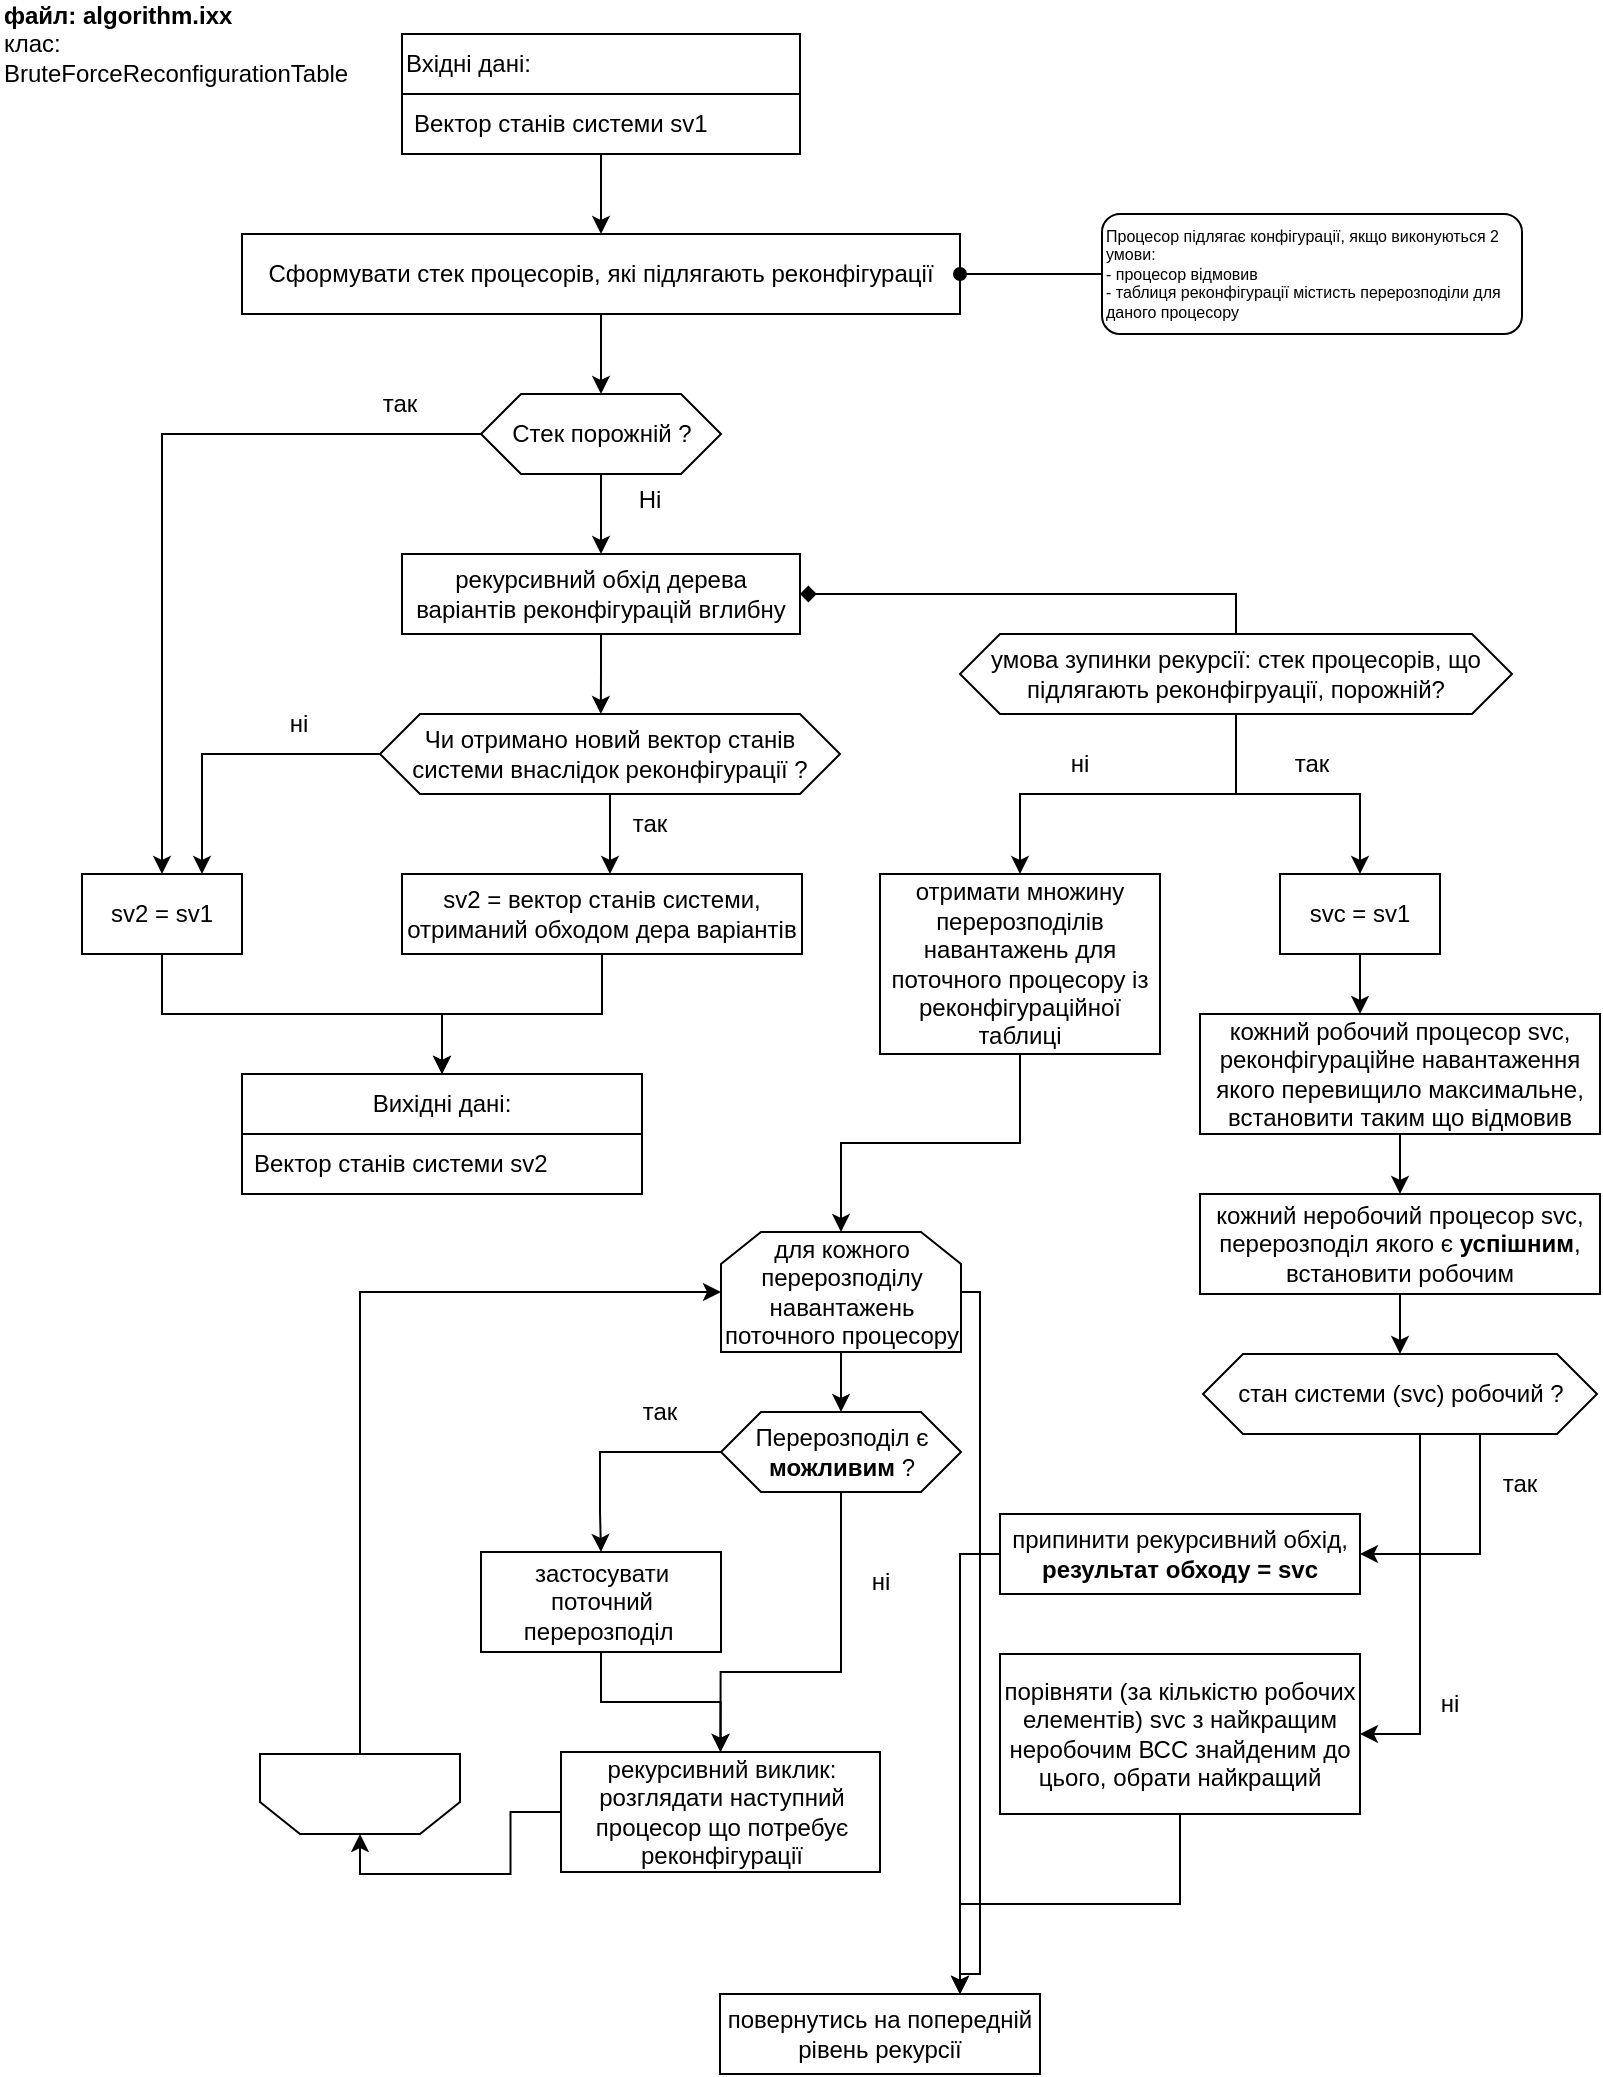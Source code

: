 <mxfile version="25.0.2">
  <diagram id="C5RBs43oDa-KdzZeNtuy" name="Page-1">
    <mxGraphModel dx="957" dy="546" grid="1" gridSize="10" guides="1" tooltips="1" connect="1" arrows="1" fold="1" page="1" pageScale="1" pageWidth="827" pageHeight="1169" math="0" shadow="0">
      <root>
        <mxCell id="WIyWlLk6GJQsqaUBKTNV-0" />
        <mxCell id="WIyWlLk6GJQsqaUBKTNV-1" parent="WIyWlLk6GJQsqaUBKTNV-0" />
        <mxCell id="6Jywi8Flgo9X5tOf_dYk-5" value="файл: algorithm.ixx&lt;div&gt;&lt;span style=&quot;font-weight: normal;&quot;&gt;клас: BruteForceReconfigurationTable&lt;/span&gt;&lt;/div&gt;" style="text;html=1;align=left;verticalAlign=middle;whiteSpace=wrap;rounded=0;fontStyle=1" parent="WIyWlLk6GJQsqaUBKTNV-1" vertex="1">
          <mxGeometry y="10" width="190" height="30" as="geometry" />
        </mxCell>
        <mxCell id="6Jywi8Flgo9X5tOf_dYk-52" style="edgeStyle=orthogonalEdgeStyle;rounded=0;orthogonalLoop=1;jettySize=auto;html=1;entryX=0.5;entryY=0;entryDx=0;entryDy=0;" parent="WIyWlLk6GJQsqaUBKTNV-1" source="6Jywi8Flgo9X5tOf_dYk-7" target="6Jywi8Flgo9X5tOf_dYk-29" edge="1">
          <mxGeometry relative="1" as="geometry" />
        </mxCell>
        <mxCell id="6Jywi8Flgo9X5tOf_dYk-7" value="Сформувати стек процесорів, які підлягають реконфігурації" style="rounded=0;whiteSpace=wrap;html=1;" parent="WIyWlLk6GJQsqaUBKTNV-1" vertex="1">
          <mxGeometry x="121" y="120" width="359" height="40" as="geometry" />
        </mxCell>
        <mxCell id="6Jywi8Flgo9X5tOf_dYk-10" value="Процесор підлягає конфігурації, якщо виконуються 2 умови:&lt;br&gt;&lt;div&gt;- процесор відмовив&lt;/div&gt;&lt;div&gt;- таблиця реконфігурації містисть перерозподіли для даного процесору&lt;/div&gt;" style="rounded=1;whiteSpace=wrap;html=1;fontSize=8;align=left;" parent="WIyWlLk6GJQsqaUBKTNV-1" vertex="1">
          <mxGeometry x="551" y="110" width="210" height="60" as="geometry" />
        </mxCell>
        <mxCell id="6Jywi8Flgo9X5tOf_dYk-12" style="edgeStyle=orthogonalEdgeStyle;rounded=0;orthogonalLoop=1;jettySize=auto;html=1;entryX=1;entryY=0.5;entryDx=0;entryDy=0;endArrow=oval;endFill=1;" parent="WIyWlLk6GJQsqaUBKTNV-1" source="6Jywi8Flgo9X5tOf_dYk-10" target="6Jywi8Flgo9X5tOf_dYk-7" edge="1">
          <mxGeometry relative="1" as="geometry" />
        </mxCell>
        <mxCell id="6Jywi8Flgo9X5tOf_dYk-19" style="edgeStyle=orthogonalEdgeStyle;rounded=0;orthogonalLoop=1;jettySize=auto;html=1;entryX=0.5;entryY=0;entryDx=0;entryDy=0;exitX=0;exitY=0.5;exitDx=0;exitDy=0;" parent="WIyWlLk6GJQsqaUBKTNV-1" source="6Jywi8Flgo9X5tOf_dYk-29" target="6Jywi8Flgo9X5tOf_dYk-18" edge="1">
          <mxGeometry relative="1" as="geometry">
            <mxPoint x="213" y="220" as="sourcePoint" />
          </mxGeometry>
        </mxCell>
        <mxCell id="6Jywi8Flgo9X5tOf_dYk-58" style="edgeStyle=orthogonalEdgeStyle;rounded=0;orthogonalLoop=1;jettySize=auto;html=1;entryX=0.5;entryY=0;entryDx=0;entryDy=0;" parent="WIyWlLk6GJQsqaUBKTNV-1" source="6Jywi8Flgo9X5tOf_dYk-18" target="6Jywi8Flgo9X5tOf_dYk-53" edge="1">
          <mxGeometry relative="1" as="geometry" />
        </mxCell>
        <mxCell id="6Jywi8Flgo9X5tOf_dYk-18" value="sv2 = sv1" style="rounded=0;whiteSpace=wrap;html=1;" parent="WIyWlLk6GJQsqaUBKTNV-1" vertex="1">
          <mxGeometry x="41" y="440" width="80" height="40" as="geometry" />
        </mxCell>
        <mxCell id="6Jywi8Flgo9X5tOf_dYk-20" value="так" style="text;html=1;align=center;verticalAlign=middle;whiteSpace=wrap;rounded=0;" parent="WIyWlLk6GJQsqaUBKTNV-1" vertex="1">
          <mxGeometry x="170" y="190" width="60" height="30" as="geometry" />
        </mxCell>
        <mxCell id="6Jywi8Flgo9X5tOf_dYk-21" value="рекурсивний обхід дерева варіантів реконфігурацій вглибну" style="rounded=0;whiteSpace=wrap;html=1;" parent="WIyWlLk6GJQsqaUBKTNV-1" vertex="1">
          <mxGeometry x="201" y="280" width="199" height="40" as="geometry" />
        </mxCell>
        <mxCell id="6Jywi8Flgo9X5tOf_dYk-23" value="Ні" style="text;html=1;align=center;verticalAlign=middle;whiteSpace=wrap;rounded=0;" parent="WIyWlLk6GJQsqaUBKTNV-1" vertex="1">
          <mxGeometry x="310" y="240" width="30" height="25" as="geometry" />
        </mxCell>
        <mxCell id="6Jywi8Flgo9X5tOf_dYk-33" style="edgeStyle=orthogonalEdgeStyle;rounded=0;orthogonalLoop=1;jettySize=auto;html=1;entryX=0.75;entryY=0;entryDx=0;entryDy=0;" parent="WIyWlLk6GJQsqaUBKTNV-1" source="6Jywi8Flgo9X5tOf_dYk-27" target="6Jywi8Flgo9X5tOf_dYk-18" edge="1">
          <mxGeometry relative="1" as="geometry" />
        </mxCell>
        <mxCell id="6Jywi8Flgo9X5tOf_dYk-27" value="Чи отримано новий вектор станів системи внаслідок реконфігурації ?" style="shape=hexagon;perimeter=hexagonPerimeter2;whiteSpace=wrap;html=1;fixedSize=1;" parent="WIyWlLk6GJQsqaUBKTNV-1" vertex="1">
          <mxGeometry x="190" y="360" width="230" height="40" as="geometry" />
        </mxCell>
        <mxCell id="6Jywi8Flgo9X5tOf_dYk-30" style="edgeStyle=orthogonalEdgeStyle;rounded=0;orthogonalLoop=1;jettySize=auto;html=1;entryX=0.5;entryY=0;entryDx=0;entryDy=0;" parent="WIyWlLk6GJQsqaUBKTNV-1" source="6Jywi8Flgo9X5tOf_dYk-29" target="6Jywi8Flgo9X5tOf_dYk-21" edge="1">
          <mxGeometry relative="1" as="geometry" />
        </mxCell>
        <mxCell id="6Jywi8Flgo9X5tOf_dYk-29" value="Стек порожній ?" style="shape=hexagon;perimeter=hexagonPerimeter2;whiteSpace=wrap;html=1;fixedSize=1;" parent="WIyWlLk6GJQsqaUBKTNV-1" vertex="1">
          <mxGeometry x="240.5" y="200" width="120" height="40" as="geometry" />
        </mxCell>
        <mxCell id="6Jywi8Flgo9X5tOf_dYk-57" style="edgeStyle=orthogonalEdgeStyle;rounded=0;orthogonalLoop=1;jettySize=auto;html=1;entryX=0.5;entryY=0;entryDx=0;entryDy=0;" parent="WIyWlLk6GJQsqaUBKTNV-1" source="6Jywi8Flgo9X5tOf_dYk-31" target="6Jywi8Flgo9X5tOf_dYk-53" edge="1">
          <mxGeometry relative="1" as="geometry" />
        </mxCell>
        <mxCell id="6Jywi8Flgo9X5tOf_dYk-31" value="sv2 = вектор станів системи, отриманий обходом дера варіантів" style="rounded=0;whiteSpace=wrap;html=1;" parent="WIyWlLk6GJQsqaUBKTNV-1" vertex="1">
          <mxGeometry x="201" y="440" width="200" height="40" as="geometry" />
        </mxCell>
        <mxCell id="6Jywi8Flgo9X5tOf_dYk-34" value="ні" style="text;html=1;align=center;verticalAlign=middle;whiteSpace=wrap;rounded=0;" parent="WIyWlLk6GJQsqaUBKTNV-1" vertex="1">
          <mxGeometry x="130" y="350" width="39" height="30" as="geometry" />
        </mxCell>
        <mxCell id="6Jywi8Flgo9X5tOf_dYk-38" value="так" style="text;html=1;align=center;verticalAlign=middle;whiteSpace=wrap;rounded=0;" parent="WIyWlLk6GJQsqaUBKTNV-1" vertex="1">
          <mxGeometry x="305" y="400" width="40" height="30" as="geometry" />
        </mxCell>
        <mxCell id="6Jywi8Flgo9X5tOf_dYk-41" style="edgeStyle=orthogonalEdgeStyle;rounded=0;orthogonalLoop=1;jettySize=auto;html=1;entryX=0.48;entryY=0;entryDx=0;entryDy=0;entryPerimeter=0;" parent="WIyWlLk6GJQsqaUBKTNV-1" source="6Jywi8Flgo9X5tOf_dYk-21" target="6Jywi8Flgo9X5tOf_dYk-27" edge="1">
          <mxGeometry relative="1" as="geometry" />
        </mxCell>
        <mxCell id="6Jywi8Flgo9X5tOf_dYk-42" style="edgeStyle=orthogonalEdgeStyle;rounded=0;orthogonalLoop=1;jettySize=auto;html=1;entryX=0.52;entryY=0;entryDx=0;entryDy=0;entryPerimeter=0;" parent="WIyWlLk6GJQsqaUBKTNV-1" source="6Jywi8Flgo9X5tOf_dYk-27" target="6Jywi8Flgo9X5tOf_dYk-31" edge="1">
          <mxGeometry relative="1" as="geometry" />
        </mxCell>
        <mxCell id="6Jywi8Flgo9X5tOf_dYk-51" style="edgeStyle=orthogonalEdgeStyle;rounded=0;orthogonalLoop=1;jettySize=auto;html=1;entryX=0.5;entryY=0;entryDx=0;entryDy=0;" parent="WIyWlLk6GJQsqaUBKTNV-1" source="6Jywi8Flgo9X5tOf_dYk-43" target="6Jywi8Flgo9X5tOf_dYk-7" edge="1">
          <mxGeometry relative="1" as="geometry" />
        </mxCell>
        <mxCell id="6Jywi8Flgo9X5tOf_dYk-43" value="Вхідні дані:" style="swimlane;fontStyle=0;childLayout=stackLayout;horizontal=1;startSize=30;horizontalStack=0;resizeParent=1;resizeParentMax=0;resizeLast=0;collapsible=1;marginBottom=0;whiteSpace=wrap;html=1;align=left;" parent="WIyWlLk6GJQsqaUBKTNV-1" vertex="1">
          <mxGeometry x="201" y="20" width="199" height="60" as="geometry" />
        </mxCell>
        <mxCell id="6Jywi8Flgo9X5tOf_dYk-44" value="&lt;span style=&quot;text-align: center;&quot;&gt;Вектор станів системи sv1&lt;/span&gt;" style="text;strokeColor=none;fillColor=none;align=left;verticalAlign=middle;spacingLeft=4;spacingRight=4;overflow=hidden;points=[[0,0.5],[1,0.5]];portConstraint=eastwest;rotatable=0;whiteSpace=wrap;html=1;" parent="6Jywi8Flgo9X5tOf_dYk-43" vertex="1">
          <mxGeometry y="30" width="199" height="30" as="geometry" />
        </mxCell>
        <mxCell id="6Jywi8Flgo9X5tOf_dYk-53" value="Вихідні дані:" style="swimlane;fontStyle=0;childLayout=stackLayout;horizontal=1;startSize=30;horizontalStack=0;resizeParent=1;resizeParentMax=0;resizeLast=0;collapsible=1;marginBottom=0;whiteSpace=wrap;html=1;" parent="WIyWlLk6GJQsqaUBKTNV-1" vertex="1">
          <mxGeometry x="121" y="540" width="200" height="60" as="geometry" />
        </mxCell>
        <mxCell id="6Jywi8Flgo9X5tOf_dYk-54" value="Вектор станів системи sv2" style="text;strokeColor=none;fillColor=none;align=left;verticalAlign=middle;spacingLeft=4;spacingRight=4;overflow=hidden;points=[[0,0.5],[1,0.5]];portConstraint=eastwest;rotatable=0;whiteSpace=wrap;html=1;" parent="6Jywi8Flgo9X5tOf_dYk-53" vertex="1">
          <mxGeometry y="30" width="200" height="30" as="geometry" />
        </mxCell>
        <mxCell id="6Jywi8Flgo9X5tOf_dYk-59" value="svс = sv1" style="rounded=0;whiteSpace=wrap;html=1;" parent="WIyWlLk6GJQsqaUBKTNV-1" vertex="1">
          <mxGeometry x="640" y="440" width="80" height="40" as="geometry" />
        </mxCell>
        <mxCell id="6Jywi8Flgo9X5tOf_dYk-62" style="edgeStyle=orthogonalEdgeStyle;rounded=0;orthogonalLoop=1;jettySize=auto;html=1;entryX=1;entryY=0.5;entryDx=0;entryDy=0;endArrow=diamond;endFill=1;" parent="WIyWlLk6GJQsqaUBKTNV-1" source="6Jywi8Flgo9X5tOf_dYk-60" target="6Jywi8Flgo9X5tOf_dYk-21" edge="1">
          <mxGeometry relative="1" as="geometry">
            <Array as="points">
              <mxPoint x="618" y="300" />
            </Array>
          </mxGeometry>
        </mxCell>
        <mxCell id="6Jywi8Flgo9X5tOf_dYk-63" style="edgeStyle=orthogonalEdgeStyle;rounded=0;orthogonalLoop=1;jettySize=auto;html=1;entryX=0.5;entryY=0;entryDx=0;entryDy=0;" parent="WIyWlLk6GJQsqaUBKTNV-1" source="6Jywi8Flgo9X5tOf_dYk-60" target="6Jywi8Flgo9X5tOf_dYk-59" edge="1">
          <mxGeometry relative="1" as="geometry" />
        </mxCell>
        <mxCell id="6Jywi8Flgo9X5tOf_dYk-83" style="edgeStyle=orthogonalEdgeStyle;rounded=0;orthogonalLoop=1;jettySize=auto;html=1;entryX=0.5;entryY=0;entryDx=0;entryDy=0;" parent="WIyWlLk6GJQsqaUBKTNV-1" source="6Jywi8Flgo9X5tOf_dYk-60" target="6Jywi8Flgo9X5tOf_dYk-82" edge="1">
          <mxGeometry relative="1" as="geometry" />
        </mxCell>
        <mxCell id="6Jywi8Flgo9X5tOf_dYk-60" value="умова зупинки рекурсії: стек процесорів, що підлягають реконфігруації, порожній?" style="shape=hexagon;perimeter=hexagonPerimeter2;whiteSpace=wrap;html=1;fixedSize=1;" parent="WIyWlLk6GJQsqaUBKTNV-1" vertex="1">
          <mxGeometry x="480" y="320" width="276" height="40" as="geometry" />
        </mxCell>
        <mxCell id="6Jywi8Flgo9X5tOf_dYk-64" value="так" style="text;html=1;align=center;verticalAlign=middle;whiteSpace=wrap;rounded=0;" parent="WIyWlLk6GJQsqaUBKTNV-1" vertex="1">
          <mxGeometry x="626" y="370" width="60" height="30" as="geometry" />
        </mxCell>
        <mxCell id="6Jywi8Flgo9X5tOf_dYk-70" style="edgeStyle=orthogonalEdgeStyle;rounded=0;orthogonalLoop=1;jettySize=auto;html=1;entryX=0.5;entryY=0;entryDx=0;entryDy=0;" parent="WIyWlLk6GJQsqaUBKTNV-1" source="6Jywi8Flgo9X5tOf_dYk-65" target="6Jywi8Flgo9X5tOf_dYk-69" edge="1">
          <mxGeometry relative="1" as="geometry" />
        </mxCell>
        <mxCell id="6Jywi8Flgo9X5tOf_dYk-65" value="кожний робочий процесор svc, реконфігураційне навантаження якого перевищило максимальне, встановити таким що відмовив" style="rounded=0;whiteSpace=wrap;html=1;" parent="WIyWlLk6GJQsqaUBKTNV-1" vertex="1">
          <mxGeometry x="600" y="510" width="200" height="60" as="geometry" />
        </mxCell>
        <mxCell id="6Jywi8Flgo9X5tOf_dYk-68" style="edgeStyle=orthogonalEdgeStyle;rounded=0;orthogonalLoop=1;jettySize=auto;html=1;entryX=0.4;entryY=0;entryDx=0;entryDy=0;entryPerimeter=0;" parent="WIyWlLk6GJQsqaUBKTNV-1" source="6Jywi8Flgo9X5tOf_dYk-59" target="6Jywi8Flgo9X5tOf_dYk-65" edge="1">
          <mxGeometry relative="1" as="geometry" />
        </mxCell>
        <mxCell id="6Jywi8Flgo9X5tOf_dYk-72" style="edgeStyle=orthogonalEdgeStyle;rounded=0;orthogonalLoop=1;jettySize=auto;html=1;entryX=0.5;entryY=0;entryDx=0;entryDy=0;" parent="WIyWlLk6GJQsqaUBKTNV-1" source="6Jywi8Flgo9X5tOf_dYk-69" target="6Jywi8Flgo9X5tOf_dYk-71" edge="1">
          <mxGeometry relative="1" as="geometry" />
        </mxCell>
        <mxCell id="6Jywi8Flgo9X5tOf_dYk-69" value="кожний неробочий процесор svc, перерозподіл якого є &lt;b&gt;успішним&lt;/b&gt;, встановити робочим" style="rounded=0;whiteSpace=wrap;html=1;" parent="WIyWlLk6GJQsqaUBKTNV-1" vertex="1">
          <mxGeometry x="600" y="600" width="200" height="50" as="geometry" />
        </mxCell>
        <mxCell id="6Jywi8Flgo9X5tOf_dYk-75" style="edgeStyle=orthogonalEdgeStyle;rounded=0;orthogonalLoop=1;jettySize=auto;html=1;entryX=1;entryY=0.5;entryDx=0;entryDy=0;" parent="WIyWlLk6GJQsqaUBKTNV-1" source="6Jywi8Flgo9X5tOf_dYk-71" target="6Jywi8Flgo9X5tOf_dYk-73" edge="1">
          <mxGeometry relative="1" as="geometry">
            <Array as="points">
              <mxPoint x="710" y="870" />
            </Array>
          </mxGeometry>
        </mxCell>
        <mxCell id="6Jywi8Flgo9X5tOf_dYk-81" style="edgeStyle=orthogonalEdgeStyle;rounded=0;orthogonalLoop=1;jettySize=auto;html=1;entryX=1;entryY=0.5;entryDx=0;entryDy=0;" parent="WIyWlLk6GJQsqaUBKTNV-1" source="6Jywi8Flgo9X5tOf_dYk-71" target="6Jywi8Flgo9X5tOf_dYk-77" edge="1">
          <mxGeometry relative="1" as="geometry">
            <Array as="points">
              <mxPoint x="740" y="780" />
            </Array>
          </mxGeometry>
        </mxCell>
        <mxCell id="6Jywi8Flgo9X5tOf_dYk-71" value="стан системи (svc) робочий ?" style="shape=hexagon;perimeter=hexagonPerimeter2;whiteSpace=wrap;html=1;fixedSize=1;" parent="WIyWlLk6GJQsqaUBKTNV-1" vertex="1">
          <mxGeometry x="601.5" y="680" width="197" height="40" as="geometry" />
        </mxCell>
        <mxCell id="c65S1tqOYqmgUCvtmN8_-1" style="edgeStyle=orthogonalEdgeStyle;rounded=0;orthogonalLoop=1;jettySize=auto;html=1;entryX=0.75;entryY=0;entryDx=0;entryDy=0;" parent="WIyWlLk6GJQsqaUBKTNV-1" source="6Jywi8Flgo9X5tOf_dYk-73" target="c65S1tqOYqmgUCvtmN8_-0" edge="1">
          <mxGeometry relative="1" as="geometry" />
        </mxCell>
        <mxCell id="6Jywi8Flgo9X5tOf_dYk-73" value="порівняти (за кількістю робочих елементів) svc з найкращим неробочим ВСС знайденим до цього, обрати найкращий" style="rounded=0;whiteSpace=wrap;html=1;" parent="WIyWlLk6GJQsqaUBKTNV-1" vertex="1">
          <mxGeometry x="500" y="830" width="180" height="80" as="geometry" />
        </mxCell>
        <mxCell id="6Jywi8Flgo9X5tOf_dYk-76" value="ні" style="text;html=1;align=center;verticalAlign=middle;whiteSpace=wrap;rounded=0;" parent="WIyWlLk6GJQsqaUBKTNV-1" vertex="1">
          <mxGeometry x="710" y="840" width="30" height="30" as="geometry" />
        </mxCell>
        <mxCell id="c65S1tqOYqmgUCvtmN8_-2" style="edgeStyle=orthogonalEdgeStyle;rounded=0;orthogonalLoop=1;jettySize=auto;html=1;entryX=0.75;entryY=0;entryDx=0;entryDy=0;" parent="WIyWlLk6GJQsqaUBKTNV-1" source="6Jywi8Flgo9X5tOf_dYk-77" target="c65S1tqOYqmgUCvtmN8_-0" edge="1">
          <mxGeometry relative="1" as="geometry">
            <Array as="points">
              <mxPoint x="480" y="780" />
            </Array>
          </mxGeometry>
        </mxCell>
        <mxCell id="6Jywi8Flgo9X5tOf_dYk-77" value="припинити рекурсивний обхід, &lt;b&gt;результат обходу = svc&lt;/b&gt;" style="rounded=0;whiteSpace=wrap;html=1;" parent="WIyWlLk6GJQsqaUBKTNV-1" vertex="1">
          <mxGeometry x="500" y="760" width="180" height="40" as="geometry" />
        </mxCell>
        <mxCell id="6Jywi8Flgo9X5tOf_dYk-80" value="так" style="text;html=1;align=center;verticalAlign=middle;whiteSpace=wrap;rounded=0;" parent="WIyWlLk6GJQsqaUBKTNV-1" vertex="1">
          <mxGeometry x="740" y="730" width="40" height="30" as="geometry" />
        </mxCell>
        <mxCell id="6Jywi8Flgo9X5tOf_dYk-86" style="edgeStyle=orthogonalEdgeStyle;rounded=0;orthogonalLoop=1;jettySize=auto;html=1;entryX=0.5;entryY=0;entryDx=0;entryDy=0;" parent="WIyWlLk6GJQsqaUBKTNV-1" source="6Jywi8Flgo9X5tOf_dYk-82" target="6Jywi8Flgo9X5tOf_dYk-85" edge="1">
          <mxGeometry relative="1" as="geometry" />
        </mxCell>
        <mxCell id="6Jywi8Flgo9X5tOf_dYk-82" value="отримати множину перерозподілів навантажень для поточного процесору із реконфігураційної таблиці" style="rounded=0;whiteSpace=wrap;html=1;" parent="WIyWlLk6GJQsqaUBKTNV-1" vertex="1">
          <mxGeometry x="440" y="440" width="140" height="90" as="geometry" />
        </mxCell>
        <mxCell id="6Jywi8Flgo9X5tOf_dYk-84" value="ні" style="text;html=1;align=center;verticalAlign=middle;whiteSpace=wrap;rounded=0;" parent="WIyWlLk6GJQsqaUBKTNV-1" vertex="1">
          <mxGeometry x="510" y="370" width="60" height="30" as="geometry" />
        </mxCell>
        <mxCell id="6Jywi8Flgo9X5tOf_dYk-90" style="edgeStyle=orthogonalEdgeStyle;rounded=0;orthogonalLoop=1;jettySize=auto;html=1;entryX=0.5;entryY=0;entryDx=0;entryDy=0;" parent="WIyWlLk6GJQsqaUBKTNV-1" source="6Jywi8Flgo9X5tOf_dYk-85" target="6Jywi8Flgo9X5tOf_dYk-88" edge="1">
          <mxGeometry relative="1" as="geometry" />
        </mxCell>
        <mxCell id="c65S1tqOYqmgUCvtmN8_-3" style="edgeStyle=orthogonalEdgeStyle;rounded=0;orthogonalLoop=1;jettySize=auto;html=1;exitX=1;exitY=0.5;exitDx=0;exitDy=0;entryX=0.75;entryY=0;entryDx=0;entryDy=0;" parent="WIyWlLk6GJQsqaUBKTNV-1" source="6Jywi8Flgo9X5tOf_dYk-85" target="c65S1tqOYqmgUCvtmN8_-0" edge="1">
          <mxGeometry relative="1" as="geometry">
            <mxPoint x="500" y="650" as="sourcePoint" />
            <mxPoint x="510" y="990" as="targetPoint" />
            <Array as="points">
              <mxPoint x="490" y="649" />
              <mxPoint x="490" y="990" />
              <mxPoint x="480" y="990" />
            </Array>
          </mxGeometry>
        </mxCell>
        <mxCell id="6Jywi8Flgo9X5tOf_dYk-85" value="для кожного перерозподілу навантажень поточного процесору" style="shape=loopLimit;whiteSpace=wrap;html=1;" parent="WIyWlLk6GJQsqaUBKTNV-1" vertex="1">
          <mxGeometry x="360.5" y="619" width="120" height="60" as="geometry" />
        </mxCell>
        <mxCell id="6Jywi8Flgo9X5tOf_dYk-93" style="edgeStyle=orthogonalEdgeStyle;rounded=0;orthogonalLoop=1;jettySize=auto;html=1;entryX=0.5;entryY=0;entryDx=0;entryDy=0;" parent="WIyWlLk6GJQsqaUBKTNV-1" source="6Jywi8Flgo9X5tOf_dYk-88" target="6Jywi8Flgo9X5tOf_dYk-92" edge="1">
          <mxGeometry relative="1" as="geometry">
            <Array as="points">
              <mxPoint x="300" y="729" />
              <mxPoint x="300" y="759" />
            </Array>
          </mxGeometry>
        </mxCell>
        <mxCell id="6Jywi8Flgo9X5tOf_dYk-97" style="edgeStyle=orthogonalEdgeStyle;rounded=0;orthogonalLoop=1;jettySize=auto;html=1;entryX=0.5;entryY=0;entryDx=0;entryDy=0;" parent="WIyWlLk6GJQsqaUBKTNV-1" source="6Jywi8Flgo9X5tOf_dYk-88" target="6Jywi8Flgo9X5tOf_dYk-89" edge="1">
          <mxGeometry relative="1" as="geometry">
            <Array as="points">
              <mxPoint x="421" y="839" />
              <mxPoint x="360" y="839" />
            </Array>
          </mxGeometry>
        </mxCell>
        <mxCell id="6Jywi8Flgo9X5tOf_dYk-88" value="Перерозподіл є &lt;b&gt;можливим&lt;/b&gt; ?" style="shape=hexagon;perimeter=hexagonPerimeter2;whiteSpace=wrap;html=1;fixedSize=1;" parent="WIyWlLk6GJQsqaUBKTNV-1" vertex="1">
          <mxGeometry x="360.5" y="709" width="120" height="40" as="geometry" />
        </mxCell>
        <mxCell id="c65S1tqOYqmgUCvtmN8_-8" style="edgeStyle=orthogonalEdgeStyle;rounded=0;orthogonalLoop=1;jettySize=auto;html=1;entryX=0.5;entryY=0;entryDx=0;entryDy=0;" parent="WIyWlLk6GJQsqaUBKTNV-1" source="6Jywi8Flgo9X5tOf_dYk-89" target="c65S1tqOYqmgUCvtmN8_-4" edge="1">
          <mxGeometry relative="1" as="geometry" />
        </mxCell>
        <mxCell id="6Jywi8Flgo9X5tOf_dYk-89" value="рекурсивний виклик: розглядати наступний процесор що потребує реконфігурації" style="rounded=0;whiteSpace=wrap;html=1;" parent="WIyWlLk6GJQsqaUBKTNV-1" vertex="1">
          <mxGeometry x="280.5" y="879" width="159.5" height="60" as="geometry" />
        </mxCell>
        <mxCell id="6Jywi8Flgo9X5tOf_dYk-94" style="edgeStyle=orthogonalEdgeStyle;rounded=0;orthogonalLoop=1;jettySize=auto;html=1;entryX=0.5;entryY=0;entryDx=0;entryDy=0;" parent="WIyWlLk6GJQsqaUBKTNV-1" source="6Jywi8Flgo9X5tOf_dYk-92" target="6Jywi8Flgo9X5tOf_dYk-89" edge="1">
          <mxGeometry relative="1" as="geometry" />
        </mxCell>
        <mxCell id="6Jywi8Flgo9X5tOf_dYk-92" value="застосувати поточний перерозподіл&amp;nbsp;" style="rounded=0;whiteSpace=wrap;html=1;" parent="WIyWlLk6GJQsqaUBKTNV-1" vertex="1">
          <mxGeometry x="240.5" y="779" width="120" height="50" as="geometry" />
        </mxCell>
        <mxCell id="6Jywi8Flgo9X5tOf_dYk-98" value="ні" style="text;html=1;align=center;verticalAlign=middle;whiteSpace=wrap;rounded=0;" parent="WIyWlLk6GJQsqaUBKTNV-1" vertex="1">
          <mxGeometry x="420.5" y="779" width="39" height="30" as="geometry" />
        </mxCell>
        <mxCell id="6Jywi8Flgo9X5tOf_dYk-99" value="так" style="text;html=1;align=center;verticalAlign=middle;whiteSpace=wrap;rounded=0;" parent="WIyWlLk6GJQsqaUBKTNV-1" vertex="1">
          <mxGeometry x="310" y="699" width="40" height="20" as="geometry" />
        </mxCell>
        <mxCell id="c65S1tqOYqmgUCvtmN8_-0" value="повернутись на попередній рівень рекурсії" style="rounded=0;whiteSpace=wrap;html=1;" parent="WIyWlLk6GJQsqaUBKTNV-1" vertex="1">
          <mxGeometry x="360" y="1000" width="160" height="40" as="geometry" />
        </mxCell>
        <mxCell id="c65S1tqOYqmgUCvtmN8_-6" style="edgeStyle=orthogonalEdgeStyle;rounded=0;orthogonalLoop=1;jettySize=auto;html=1;entryX=0;entryY=0.5;entryDx=0;entryDy=0;" parent="WIyWlLk6GJQsqaUBKTNV-1" source="c65S1tqOYqmgUCvtmN8_-4" target="6Jywi8Flgo9X5tOf_dYk-85" edge="1">
          <mxGeometry relative="1" as="geometry">
            <Array as="points">
              <mxPoint x="180" y="649" />
            </Array>
          </mxGeometry>
        </mxCell>
        <mxCell id="c65S1tqOYqmgUCvtmN8_-4" value="" style="shape=loopLimit;whiteSpace=wrap;html=1;rotation=180;" parent="WIyWlLk6GJQsqaUBKTNV-1" vertex="1">
          <mxGeometry x="130" y="880" width="100" height="40" as="geometry" />
        </mxCell>
      </root>
    </mxGraphModel>
  </diagram>
</mxfile>
